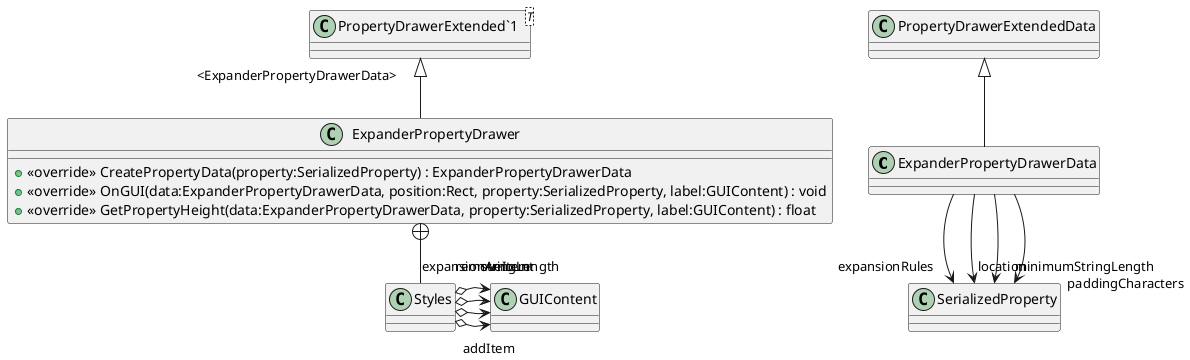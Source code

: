 @startuml
class ExpanderPropertyDrawerData {
}
class ExpanderPropertyDrawer {
    + <<override>> CreatePropertyData(property:SerializedProperty) : ExpanderPropertyDrawerData
    + <<override>> OnGUI(data:ExpanderPropertyDrawerData, position:Rect, property:SerializedProperty, label:GUIContent) : void
    + <<override>> GetPropertyHeight(data:ExpanderPropertyDrawerData, property:SerializedProperty, label:GUIContent) : float
}
class "PropertyDrawerExtended`1"<T> {
}
class Styles {
}
PropertyDrawerExtendedData <|-- ExpanderPropertyDrawerData
ExpanderPropertyDrawerData --> "expansionRules" SerializedProperty
ExpanderPropertyDrawerData --> "location" SerializedProperty
ExpanderPropertyDrawerData --> "minimumStringLength" SerializedProperty
ExpanderPropertyDrawerData --> "paddingCharacters" SerializedProperty
"PropertyDrawerExtended`1" "<ExpanderPropertyDrawerData>" <|-- ExpanderPropertyDrawer
ExpanderPropertyDrawer +-- Styles
Styles o-> "addItem" GUIContent
Styles o-> "expansionAmount" GUIContent
Styles o-> "removeItem" GUIContent
Styles o-> "stringLength" GUIContent
@enduml
